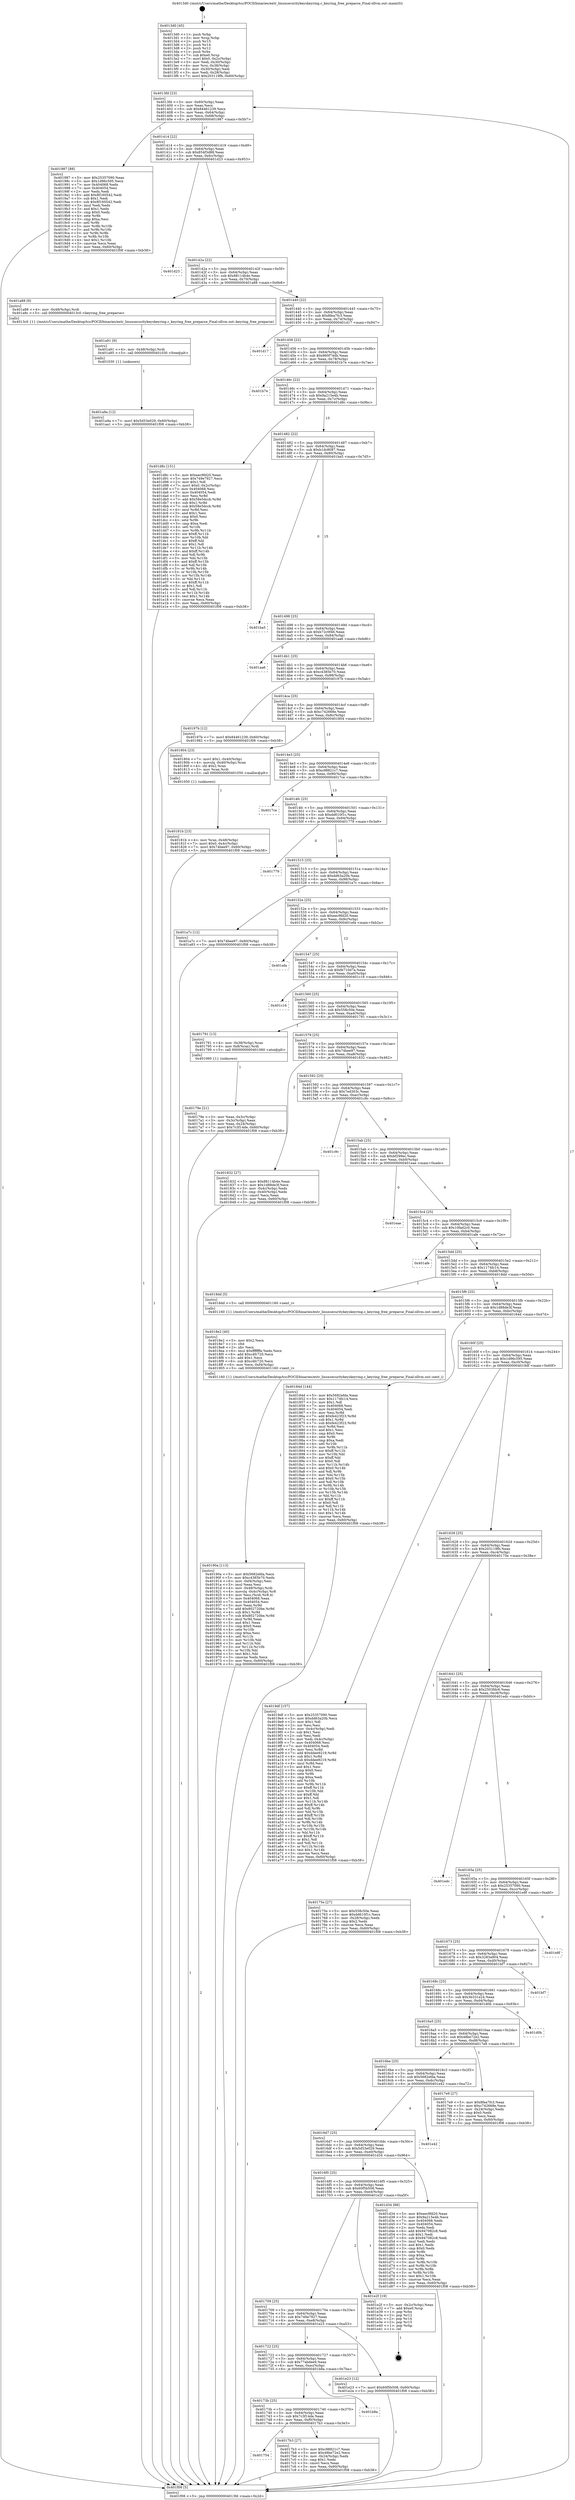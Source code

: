 digraph "0x4013d0" {
  label = "0x4013d0 (/mnt/c/Users/mathe/Desktop/tcc/POCII/binaries/extr_linuxsecuritykeyskeyring.c_keyring_free_preparse_Final-ollvm.out::main(0))"
  labelloc = "t"
  node[shape=record]

  Entry [label="",width=0.3,height=0.3,shape=circle,fillcolor=black,style=filled]
  "0x4013fd" [label="{
     0x4013fd [23]\l
     | [instrs]\l
     &nbsp;&nbsp;0x4013fd \<+3\>: mov -0x60(%rbp),%eax\l
     &nbsp;&nbsp;0x401400 \<+2\>: mov %eax,%ecx\l
     &nbsp;&nbsp;0x401402 \<+6\>: sub $0x84461239,%ecx\l
     &nbsp;&nbsp;0x401408 \<+3\>: mov %eax,-0x64(%rbp)\l
     &nbsp;&nbsp;0x40140b \<+3\>: mov %ecx,-0x68(%rbp)\l
     &nbsp;&nbsp;0x40140e \<+6\>: je 0000000000401987 \<main+0x5b7\>\l
  }"]
  "0x401987" [label="{
     0x401987 [88]\l
     | [instrs]\l
     &nbsp;&nbsp;0x401987 \<+5\>: mov $0x25357090,%eax\l
     &nbsp;&nbsp;0x40198c \<+5\>: mov $0x1d96c595,%ecx\l
     &nbsp;&nbsp;0x401991 \<+7\>: mov 0x404068,%edx\l
     &nbsp;&nbsp;0x401998 \<+7\>: mov 0x404054,%esi\l
     &nbsp;&nbsp;0x40199f \<+2\>: mov %edx,%edi\l
     &nbsp;&nbsp;0x4019a1 \<+6\>: add $0x8f160542,%edi\l
     &nbsp;&nbsp;0x4019a7 \<+3\>: sub $0x1,%edi\l
     &nbsp;&nbsp;0x4019aa \<+6\>: sub $0x8f160542,%edi\l
     &nbsp;&nbsp;0x4019b0 \<+3\>: imul %edi,%edx\l
     &nbsp;&nbsp;0x4019b3 \<+3\>: and $0x1,%edx\l
     &nbsp;&nbsp;0x4019b6 \<+3\>: cmp $0x0,%edx\l
     &nbsp;&nbsp;0x4019b9 \<+4\>: sete %r8b\l
     &nbsp;&nbsp;0x4019bd \<+3\>: cmp $0xa,%esi\l
     &nbsp;&nbsp;0x4019c0 \<+4\>: setl %r9b\l
     &nbsp;&nbsp;0x4019c4 \<+3\>: mov %r8b,%r10b\l
     &nbsp;&nbsp;0x4019c7 \<+3\>: and %r9b,%r10b\l
     &nbsp;&nbsp;0x4019ca \<+3\>: xor %r9b,%r8b\l
     &nbsp;&nbsp;0x4019cd \<+3\>: or %r8b,%r10b\l
     &nbsp;&nbsp;0x4019d0 \<+4\>: test $0x1,%r10b\l
     &nbsp;&nbsp;0x4019d4 \<+3\>: cmovne %ecx,%eax\l
     &nbsp;&nbsp;0x4019d7 \<+3\>: mov %eax,-0x60(%rbp)\l
     &nbsp;&nbsp;0x4019da \<+5\>: jmp 0000000000401f08 \<main+0xb38\>\l
  }"]
  "0x401414" [label="{
     0x401414 [22]\l
     | [instrs]\l
     &nbsp;&nbsp;0x401414 \<+5\>: jmp 0000000000401419 \<main+0x49\>\l
     &nbsp;&nbsp;0x401419 \<+3\>: mov -0x64(%rbp),%eax\l
     &nbsp;&nbsp;0x40141c \<+5\>: sub $0x854f3d88,%eax\l
     &nbsp;&nbsp;0x401421 \<+3\>: mov %eax,-0x6c(%rbp)\l
     &nbsp;&nbsp;0x401424 \<+6\>: je 0000000000401d23 \<main+0x953\>\l
  }"]
  Exit [label="",width=0.3,height=0.3,shape=circle,fillcolor=black,style=filled,peripheries=2]
  "0x401d23" [label="{
     0x401d23\l
  }", style=dashed]
  "0x40142a" [label="{
     0x40142a [22]\l
     | [instrs]\l
     &nbsp;&nbsp;0x40142a \<+5\>: jmp 000000000040142f \<main+0x5f\>\l
     &nbsp;&nbsp;0x40142f \<+3\>: mov -0x64(%rbp),%eax\l
     &nbsp;&nbsp;0x401432 \<+5\>: sub $0x88114b4e,%eax\l
     &nbsp;&nbsp;0x401437 \<+3\>: mov %eax,-0x70(%rbp)\l
     &nbsp;&nbsp;0x40143a \<+6\>: je 0000000000401a88 \<main+0x6b8\>\l
  }"]
  "0x401a9a" [label="{
     0x401a9a [12]\l
     | [instrs]\l
     &nbsp;&nbsp;0x401a9a \<+7\>: movl $0x5d53e029,-0x60(%rbp)\l
     &nbsp;&nbsp;0x401aa1 \<+5\>: jmp 0000000000401f08 \<main+0xb38\>\l
  }"]
  "0x401a88" [label="{
     0x401a88 [9]\l
     | [instrs]\l
     &nbsp;&nbsp;0x401a88 \<+4\>: mov -0x48(%rbp),%rdi\l
     &nbsp;&nbsp;0x401a8c \<+5\>: call 00000000004013c0 \<keyring_free_preparse\>\l
     | [calls]\l
     &nbsp;&nbsp;0x4013c0 \{1\} (/mnt/c/Users/mathe/Desktop/tcc/POCII/binaries/extr_linuxsecuritykeyskeyring.c_keyring_free_preparse_Final-ollvm.out::keyring_free_preparse)\l
  }"]
  "0x401440" [label="{
     0x401440 [22]\l
     | [instrs]\l
     &nbsp;&nbsp;0x401440 \<+5\>: jmp 0000000000401445 \<main+0x75\>\l
     &nbsp;&nbsp;0x401445 \<+3\>: mov -0x64(%rbp),%eax\l
     &nbsp;&nbsp;0x401448 \<+5\>: sub $0x8fea7fc3,%eax\l
     &nbsp;&nbsp;0x40144d \<+3\>: mov %eax,-0x74(%rbp)\l
     &nbsp;&nbsp;0x401450 \<+6\>: je 0000000000401d17 \<main+0x947\>\l
  }"]
  "0x401a91" [label="{
     0x401a91 [9]\l
     | [instrs]\l
     &nbsp;&nbsp;0x401a91 \<+4\>: mov -0x48(%rbp),%rdi\l
     &nbsp;&nbsp;0x401a95 \<+5\>: call 0000000000401030 \<free@plt\>\l
     | [calls]\l
     &nbsp;&nbsp;0x401030 \{1\} (unknown)\l
  }"]
  "0x401d17" [label="{
     0x401d17\l
  }", style=dashed]
  "0x401456" [label="{
     0x401456 [22]\l
     | [instrs]\l
     &nbsp;&nbsp;0x401456 \<+5\>: jmp 000000000040145b \<main+0x8b\>\l
     &nbsp;&nbsp;0x40145b \<+3\>: mov -0x64(%rbp),%eax\l
     &nbsp;&nbsp;0x40145e \<+5\>: sub $0x960f74db,%eax\l
     &nbsp;&nbsp;0x401463 \<+3\>: mov %eax,-0x78(%rbp)\l
     &nbsp;&nbsp;0x401466 \<+6\>: je 0000000000401b7e \<main+0x7ae\>\l
  }"]
  "0x40190a" [label="{
     0x40190a [113]\l
     | [instrs]\l
     &nbsp;&nbsp;0x40190a \<+5\>: mov $0x5682efda,%ecx\l
     &nbsp;&nbsp;0x40190f \<+5\>: mov $0xc4385b70,%edx\l
     &nbsp;&nbsp;0x401914 \<+6\>: mov -0xf4(%rbp),%esi\l
     &nbsp;&nbsp;0x40191a \<+3\>: imul %eax,%esi\l
     &nbsp;&nbsp;0x40191d \<+4\>: mov -0x48(%rbp),%rdi\l
     &nbsp;&nbsp;0x401921 \<+4\>: movslq -0x4c(%rbp),%r8\l
     &nbsp;&nbsp;0x401925 \<+4\>: mov %esi,(%rdi,%r8,4)\l
     &nbsp;&nbsp;0x401929 \<+7\>: mov 0x404068,%eax\l
     &nbsp;&nbsp;0x401930 \<+7\>: mov 0x404054,%esi\l
     &nbsp;&nbsp;0x401937 \<+3\>: mov %eax,%r9d\l
     &nbsp;&nbsp;0x40193a \<+7\>: add $0x802720be,%r9d\l
     &nbsp;&nbsp;0x401941 \<+4\>: sub $0x1,%r9d\l
     &nbsp;&nbsp;0x401945 \<+7\>: sub $0x802720be,%r9d\l
     &nbsp;&nbsp;0x40194c \<+4\>: imul %r9d,%eax\l
     &nbsp;&nbsp;0x401950 \<+3\>: and $0x1,%eax\l
     &nbsp;&nbsp;0x401953 \<+3\>: cmp $0x0,%eax\l
     &nbsp;&nbsp;0x401956 \<+4\>: sete %r10b\l
     &nbsp;&nbsp;0x40195a \<+3\>: cmp $0xa,%esi\l
     &nbsp;&nbsp;0x40195d \<+4\>: setl %r11b\l
     &nbsp;&nbsp;0x401961 \<+3\>: mov %r10b,%bl\l
     &nbsp;&nbsp;0x401964 \<+3\>: and %r11b,%bl\l
     &nbsp;&nbsp;0x401967 \<+3\>: xor %r11b,%r10b\l
     &nbsp;&nbsp;0x40196a \<+3\>: or %r10b,%bl\l
     &nbsp;&nbsp;0x40196d \<+3\>: test $0x1,%bl\l
     &nbsp;&nbsp;0x401970 \<+3\>: cmovne %edx,%ecx\l
     &nbsp;&nbsp;0x401973 \<+3\>: mov %ecx,-0x60(%rbp)\l
     &nbsp;&nbsp;0x401976 \<+5\>: jmp 0000000000401f08 \<main+0xb38\>\l
  }"]
  "0x401b7e" [label="{
     0x401b7e\l
  }", style=dashed]
  "0x40146c" [label="{
     0x40146c [22]\l
     | [instrs]\l
     &nbsp;&nbsp;0x40146c \<+5\>: jmp 0000000000401471 \<main+0xa1\>\l
     &nbsp;&nbsp;0x401471 \<+3\>: mov -0x64(%rbp),%eax\l
     &nbsp;&nbsp;0x401474 \<+5\>: sub $0x9a215e4b,%eax\l
     &nbsp;&nbsp;0x401479 \<+3\>: mov %eax,-0x7c(%rbp)\l
     &nbsp;&nbsp;0x40147c \<+6\>: je 0000000000401d8c \<main+0x9bc\>\l
  }"]
  "0x4018e2" [label="{
     0x4018e2 [40]\l
     | [instrs]\l
     &nbsp;&nbsp;0x4018e2 \<+5\>: mov $0x2,%ecx\l
     &nbsp;&nbsp;0x4018e7 \<+1\>: cltd\l
     &nbsp;&nbsp;0x4018e8 \<+2\>: idiv %ecx\l
     &nbsp;&nbsp;0x4018ea \<+6\>: imul $0xfffffffe,%edx,%ecx\l
     &nbsp;&nbsp;0x4018f0 \<+6\>: add $0xc4fc720,%ecx\l
     &nbsp;&nbsp;0x4018f6 \<+3\>: add $0x1,%ecx\l
     &nbsp;&nbsp;0x4018f9 \<+6\>: sub $0xc4fc720,%ecx\l
     &nbsp;&nbsp;0x4018ff \<+6\>: mov %ecx,-0xf4(%rbp)\l
     &nbsp;&nbsp;0x401905 \<+5\>: call 0000000000401160 \<next_i\>\l
     | [calls]\l
     &nbsp;&nbsp;0x401160 \{1\} (/mnt/c/Users/mathe/Desktop/tcc/POCII/binaries/extr_linuxsecuritykeyskeyring.c_keyring_free_preparse_Final-ollvm.out::next_i)\l
  }"]
  "0x401d8c" [label="{
     0x401d8c [151]\l
     | [instrs]\l
     &nbsp;&nbsp;0x401d8c \<+5\>: mov $0xeec9fd20,%eax\l
     &nbsp;&nbsp;0x401d91 \<+5\>: mov $0x749e7927,%ecx\l
     &nbsp;&nbsp;0x401d96 \<+2\>: mov $0x1,%dl\l
     &nbsp;&nbsp;0x401d98 \<+7\>: movl $0x0,-0x2c(%rbp)\l
     &nbsp;&nbsp;0x401d9f \<+7\>: mov 0x404068,%esi\l
     &nbsp;&nbsp;0x401da6 \<+7\>: mov 0x404054,%edi\l
     &nbsp;&nbsp;0x401dad \<+3\>: mov %esi,%r8d\l
     &nbsp;&nbsp;0x401db0 \<+7\>: add $0x58e5dccb,%r8d\l
     &nbsp;&nbsp;0x401db7 \<+4\>: sub $0x1,%r8d\l
     &nbsp;&nbsp;0x401dbb \<+7\>: sub $0x58e5dccb,%r8d\l
     &nbsp;&nbsp;0x401dc2 \<+4\>: imul %r8d,%esi\l
     &nbsp;&nbsp;0x401dc6 \<+3\>: and $0x1,%esi\l
     &nbsp;&nbsp;0x401dc9 \<+3\>: cmp $0x0,%esi\l
     &nbsp;&nbsp;0x401dcc \<+4\>: sete %r9b\l
     &nbsp;&nbsp;0x401dd0 \<+3\>: cmp $0xa,%edi\l
     &nbsp;&nbsp;0x401dd3 \<+4\>: setl %r10b\l
     &nbsp;&nbsp;0x401dd7 \<+3\>: mov %r9b,%r11b\l
     &nbsp;&nbsp;0x401dda \<+4\>: xor $0xff,%r11b\l
     &nbsp;&nbsp;0x401dde \<+3\>: mov %r10b,%bl\l
     &nbsp;&nbsp;0x401de1 \<+3\>: xor $0xff,%bl\l
     &nbsp;&nbsp;0x401de4 \<+3\>: xor $0x1,%dl\l
     &nbsp;&nbsp;0x401de7 \<+3\>: mov %r11b,%r14b\l
     &nbsp;&nbsp;0x401dea \<+4\>: and $0xff,%r14b\l
     &nbsp;&nbsp;0x401dee \<+3\>: and %dl,%r9b\l
     &nbsp;&nbsp;0x401df1 \<+3\>: mov %bl,%r15b\l
     &nbsp;&nbsp;0x401df4 \<+4\>: and $0xff,%r15b\l
     &nbsp;&nbsp;0x401df8 \<+3\>: and %dl,%r10b\l
     &nbsp;&nbsp;0x401dfb \<+3\>: or %r9b,%r14b\l
     &nbsp;&nbsp;0x401dfe \<+3\>: or %r10b,%r15b\l
     &nbsp;&nbsp;0x401e01 \<+3\>: xor %r15b,%r14b\l
     &nbsp;&nbsp;0x401e04 \<+3\>: or %bl,%r11b\l
     &nbsp;&nbsp;0x401e07 \<+4\>: xor $0xff,%r11b\l
     &nbsp;&nbsp;0x401e0b \<+3\>: or $0x1,%dl\l
     &nbsp;&nbsp;0x401e0e \<+3\>: and %dl,%r11b\l
     &nbsp;&nbsp;0x401e11 \<+3\>: or %r11b,%r14b\l
     &nbsp;&nbsp;0x401e14 \<+4\>: test $0x1,%r14b\l
     &nbsp;&nbsp;0x401e18 \<+3\>: cmovne %ecx,%eax\l
     &nbsp;&nbsp;0x401e1b \<+3\>: mov %eax,-0x60(%rbp)\l
     &nbsp;&nbsp;0x401e1e \<+5\>: jmp 0000000000401f08 \<main+0xb38\>\l
  }"]
  "0x401482" [label="{
     0x401482 [22]\l
     | [instrs]\l
     &nbsp;&nbsp;0x401482 \<+5\>: jmp 0000000000401487 \<main+0xb7\>\l
     &nbsp;&nbsp;0x401487 \<+3\>: mov -0x64(%rbp),%eax\l
     &nbsp;&nbsp;0x40148a \<+5\>: sub $0xb1dc8087,%eax\l
     &nbsp;&nbsp;0x40148f \<+3\>: mov %eax,-0x80(%rbp)\l
     &nbsp;&nbsp;0x401492 \<+6\>: je 0000000000401ba5 \<main+0x7d5\>\l
  }"]
  "0x40181b" [label="{
     0x40181b [23]\l
     | [instrs]\l
     &nbsp;&nbsp;0x40181b \<+4\>: mov %rax,-0x48(%rbp)\l
     &nbsp;&nbsp;0x40181f \<+7\>: movl $0x0,-0x4c(%rbp)\l
     &nbsp;&nbsp;0x401826 \<+7\>: movl $0x74bee97,-0x60(%rbp)\l
     &nbsp;&nbsp;0x40182d \<+5\>: jmp 0000000000401f08 \<main+0xb38\>\l
  }"]
  "0x401ba5" [label="{
     0x401ba5\l
  }", style=dashed]
  "0x401498" [label="{
     0x401498 [25]\l
     | [instrs]\l
     &nbsp;&nbsp;0x401498 \<+5\>: jmp 000000000040149d \<main+0xcd\>\l
     &nbsp;&nbsp;0x40149d \<+3\>: mov -0x64(%rbp),%eax\l
     &nbsp;&nbsp;0x4014a0 \<+5\>: sub $0xb72c0f46,%eax\l
     &nbsp;&nbsp;0x4014a5 \<+6\>: mov %eax,-0x84(%rbp)\l
     &nbsp;&nbsp;0x4014ab \<+6\>: je 0000000000401aa6 \<main+0x6d6\>\l
  }"]
  "0x401754" [label="{
     0x401754\l
  }", style=dashed]
  "0x401aa6" [label="{
     0x401aa6\l
  }", style=dashed]
  "0x4014b1" [label="{
     0x4014b1 [25]\l
     | [instrs]\l
     &nbsp;&nbsp;0x4014b1 \<+5\>: jmp 00000000004014b6 \<main+0xe6\>\l
     &nbsp;&nbsp;0x4014b6 \<+3\>: mov -0x64(%rbp),%eax\l
     &nbsp;&nbsp;0x4014b9 \<+5\>: sub $0xc4385b70,%eax\l
     &nbsp;&nbsp;0x4014be \<+6\>: mov %eax,-0x88(%rbp)\l
     &nbsp;&nbsp;0x4014c4 \<+6\>: je 000000000040197b \<main+0x5ab\>\l
  }"]
  "0x4017b3" [label="{
     0x4017b3 [27]\l
     | [instrs]\l
     &nbsp;&nbsp;0x4017b3 \<+5\>: mov $0xc98821c7,%eax\l
     &nbsp;&nbsp;0x4017b8 \<+5\>: mov $0x48be72e2,%ecx\l
     &nbsp;&nbsp;0x4017bd \<+3\>: mov -0x24(%rbp),%edx\l
     &nbsp;&nbsp;0x4017c0 \<+3\>: cmp $0x1,%edx\l
     &nbsp;&nbsp;0x4017c3 \<+3\>: cmovl %ecx,%eax\l
     &nbsp;&nbsp;0x4017c6 \<+3\>: mov %eax,-0x60(%rbp)\l
     &nbsp;&nbsp;0x4017c9 \<+5\>: jmp 0000000000401f08 \<main+0xb38\>\l
  }"]
  "0x40197b" [label="{
     0x40197b [12]\l
     | [instrs]\l
     &nbsp;&nbsp;0x40197b \<+7\>: movl $0x84461239,-0x60(%rbp)\l
     &nbsp;&nbsp;0x401982 \<+5\>: jmp 0000000000401f08 \<main+0xb38\>\l
  }"]
  "0x4014ca" [label="{
     0x4014ca [25]\l
     | [instrs]\l
     &nbsp;&nbsp;0x4014ca \<+5\>: jmp 00000000004014cf \<main+0xff\>\l
     &nbsp;&nbsp;0x4014cf \<+3\>: mov -0x64(%rbp),%eax\l
     &nbsp;&nbsp;0x4014d2 \<+5\>: sub $0xc742668e,%eax\l
     &nbsp;&nbsp;0x4014d7 \<+6\>: mov %eax,-0x8c(%rbp)\l
     &nbsp;&nbsp;0x4014dd \<+6\>: je 0000000000401804 \<main+0x434\>\l
  }"]
  "0x40173b" [label="{
     0x40173b [25]\l
     | [instrs]\l
     &nbsp;&nbsp;0x40173b \<+5\>: jmp 0000000000401740 \<main+0x370\>\l
     &nbsp;&nbsp;0x401740 \<+3\>: mov -0x64(%rbp),%eax\l
     &nbsp;&nbsp;0x401743 \<+5\>: sub $0x7c3f14de,%eax\l
     &nbsp;&nbsp;0x401748 \<+6\>: mov %eax,-0xf0(%rbp)\l
     &nbsp;&nbsp;0x40174e \<+6\>: je 00000000004017b3 \<main+0x3e3\>\l
  }"]
  "0x401804" [label="{
     0x401804 [23]\l
     | [instrs]\l
     &nbsp;&nbsp;0x401804 \<+7\>: movl $0x1,-0x40(%rbp)\l
     &nbsp;&nbsp;0x40180b \<+4\>: movslq -0x40(%rbp),%rax\l
     &nbsp;&nbsp;0x40180f \<+4\>: shl $0x2,%rax\l
     &nbsp;&nbsp;0x401813 \<+3\>: mov %rax,%rdi\l
     &nbsp;&nbsp;0x401816 \<+5\>: call 0000000000401050 \<malloc@plt\>\l
     | [calls]\l
     &nbsp;&nbsp;0x401050 \{1\} (unknown)\l
  }"]
  "0x4014e3" [label="{
     0x4014e3 [25]\l
     | [instrs]\l
     &nbsp;&nbsp;0x4014e3 \<+5\>: jmp 00000000004014e8 \<main+0x118\>\l
     &nbsp;&nbsp;0x4014e8 \<+3\>: mov -0x64(%rbp),%eax\l
     &nbsp;&nbsp;0x4014eb \<+5\>: sub $0xc98821c7,%eax\l
     &nbsp;&nbsp;0x4014f0 \<+6\>: mov %eax,-0x90(%rbp)\l
     &nbsp;&nbsp;0x4014f6 \<+6\>: je 00000000004017ce \<main+0x3fe\>\l
  }"]
  "0x401b8a" [label="{
     0x401b8a\l
  }", style=dashed]
  "0x4017ce" [label="{
     0x4017ce\l
  }", style=dashed]
  "0x4014fc" [label="{
     0x4014fc [25]\l
     | [instrs]\l
     &nbsp;&nbsp;0x4014fc \<+5\>: jmp 0000000000401501 \<main+0x131\>\l
     &nbsp;&nbsp;0x401501 \<+3\>: mov -0x64(%rbp),%eax\l
     &nbsp;&nbsp;0x401504 \<+5\>: sub $0xdd610f1c,%eax\l
     &nbsp;&nbsp;0x401509 \<+6\>: mov %eax,-0x94(%rbp)\l
     &nbsp;&nbsp;0x40150f \<+6\>: je 0000000000401779 \<main+0x3a9\>\l
  }"]
  "0x401722" [label="{
     0x401722 [25]\l
     | [instrs]\l
     &nbsp;&nbsp;0x401722 \<+5\>: jmp 0000000000401727 \<main+0x357\>\l
     &nbsp;&nbsp;0x401727 \<+3\>: mov -0x64(%rbp),%eax\l
     &nbsp;&nbsp;0x40172a \<+5\>: sub $0x77abdee9,%eax\l
     &nbsp;&nbsp;0x40172f \<+6\>: mov %eax,-0xec(%rbp)\l
     &nbsp;&nbsp;0x401735 \<+6\>: je 0000000000401b8a \<main+0x7ba\>\l
  }"]
  "0x401779" [label="{
     0x401779\l
  }", style=dashed]
  "0x401515" [label="{
     0x401515 [25]\l
     | [instrs]\l
     &nbsp;&nbsp;0x401515 \<+5\>: jmp 000000000040151a \<main+0x14a\>\l
     &nbsp;&nbsp;0x40151a \<+3\>: mov -0x64(%rbp),%eax\l
     &nbsp;&nbsp;0x40151d \<+5\>: sub $0xdd63a20b,%eax\l
     &nbsp;&nbsp;0x401522 \<+6\>: mov %eax,-0x98(%rbp)\l
     &nbsp;&nbsp;0x401528 \<+6\>: je 0000000000401a7c \<main+0x6ac\>\l
  }"]
  "0x401e23" [label="{
     0x401e23 [12]\l
     | [instrs]\l
     &nbsp;&nbsp;0x401e23 \<+7\>: movl $0x60f5b508,-0x60(%rbp)\l
     &nbsp;&nbsp;0x401e2a \<+5\>: jmp 0000000000401f08 \<main+0xb38\>\l
  }"]
  "0x401a7c" [label="{
     0x401a7c [12]\l
     | [instrs]\l
     &nbsp;&nbsp;0x401a7c \<+7\>: movl $0x74bee97,-0x60(%rbp)\l
     &nbsp;&nbsp;0x401a83 \<+5\>: jmp 0000000000401f08 \<main+0xb38\>\l
  }"]
  "0x40152e" [label="{
     0x40152e [25]\l
     | [instrs]\l
     &nbsp;&nbsp;0x40152e \<+5\>: jmp 0000000000401533 \<main+0x163\>\l
     &nbsp;&nbsp;0x401533 \<+3\>: mov -0x64(%rbp),%eax\l
     &nbsp;&nbsp;0x401536 \<+5\>: sub $0xeec9fd20,%eax\l
     &nbsp;&nbsp;0x40153b \<+6\>: mov %eax,-0x9c(%rbp)\l
     &nbsp;&nbsp;0x401541 \<+6\>: je 0000000000401efa \<main+0xb2a\>\l
  }"]
  "0x401709" [label="{
     0x401709 [25]\l
     | [instrs]\l
     &nbsp;&nbsp;0x401709 \<+5\>: jmp 000000000040170e \<main+0x33e\>\l
     &nbsp;&nbsp;0x40170e \<+3\>: mov -0x64(%rbp),%eax\l
     &nbsp;&nbsp;0x401711 \<+5\>: sub $0x749e7927,%eax\l
     &nbsp;&nbsp;0x401716 \<+6\>: mov %eax,-0xe8(%rbp)\l
     &nbsp;&nbsp;0x40171c \<+6\>: je 0000000000401e23 \<main+0xa53\>\l
  }"]
  "0x401efa" [label="{
     0x401efa\l
  }", style=dashed]
  "0x401547" [label="{
     0x401547 [25]\l
     | [instrs]\l
     &nbsp;&nbsp;0x401547 \<+5\>: jmp 000000000040154c \<main+0x17c\>\l
     &nbsp;&nbsp;0x40154c \<+3\>: mov -0x64(%rbp),%eax\l
     &nbsp;&nbsp;0x40154f \<+5\>: sub $0xfe710d7a,%eax\l
     &nbsp;&nbsp;0x401554 \<+6\>: mov %eax,-0xa0(%rbp)\l
     &nbsp;&nbsp;0x40155a \<+6\>: je 0000000000401c16 \<main+0x846\>\l
  }"]
  "0x401e2f" [label="{
     0x401e2f [19]\l
     | [instrs]\l
     &nbsp;&nbsp;0x401e2f \<+3\>: mov -0x2c(%rbp),%eax\l
     &nbsp;&nbsp;0x401e32 \<+7\>: add $0xe0,%rsp\l
     &nbsp;&nbsp;0x401e39 \<+1\>: pop %rbx\l
     &nbsp;&nbsp;0x401e3a \<+2\>: pop %r12\l
     &nbsp;&nbsp;0x401e3c \<+2\>: pop %r14\l
     &nbsp;&nbsp;0x401e3e \<+2\>: pop %r15\l
     &nbsp;&nbsp;0x401e40 \<+1\>: pop %rbp\l
     &nbsp;&nbsp;0x401e41 \<+1\>: ret\l
  }"]
  "0x401c16" [label="{
     0x401c16\l
  }", style=dashed]
  "0x401560" [label="{
     0x401560 [25]\l
     | [instrs]\l
     &nbsp;&nbsp;0x401560 \<+5\>: jmp 0000000000401565 \<main+0x195\>\l
     &nbsp;&nbsp;0x401565 \<+3\>: mov -0x64(%rbp),%eax\l
     &nbsp;&nbsp;0x401568 \<+5\>: sub $0x558c50e,%eax\l
     &nbsp;&nbsp;0x40156d \<+6\>: mov %eax,-0xa4(%rbp)\l
     &nbsp;&nbsp;0x401573 \<+6\>: je 0000000000401791 \<main+0x3c1\>\l
  }"]
  "0x4016f0" [label="{
     0x4016f0 [25]\l
     | [instrs]\l
     &nbsp;&nbsp;0x4016f0 \<+5\>: jmp 00000000004016f5 \<main+0x325\>\l
     &nbsp;&nbsp;0x4016f5 \<+3\>: mov -0x64(%rbp),%eax\l
     &nbsp;&nbsp;0x4016f8 \<+5\>: sub $0x60f5b508,%eax\l
     &nbsp;&nbsp;0x4016fd \<+6\>: mov %eax,-0xe4(%rbp)\l
     &nbsp;&nbsp;0x401703 \<+6\>: je 0000000000401e2f \<main+0xa5f\>\l
  }"]
  "0x401791" [label="{
     0x401791 [13]\l
     | [instrs]\l
     &nbsp;&nbsp;0x401791 \<+4\>: mov -0x38(%rbp),%rax\l
     &nbsp;&nbsp;0x401795 \<+4\>: mov 0x8(%rax),%rdi\l
     &nbsp;&nbsp;0x401799 \<+5\>: call 0000000000401060 \<atoi@plt\>\l
     | [calls]\l
     &nbsp;&nbsp;0x401060 \{1\} (unknown)\l
  }"]
  "0x401579" [label="{
     0x401579 [25]\l
     | [instrs]\l
     &nbsp;&nbsp;0x401579 \<+5\>: jmp 000000000040157e \<main+0x1ae\>\l
     &nbsp;&nbsp;0x40157e \<+3\>: mov -0x64(%rbp),%eax\l
     &nbsp;&nbsp;0x401581 \<+5\>: sub $0x74bee97,%eax\l
     &nbsp;&nbsp;0x401586 \<+6\>: mov %eax,-0xa8(%rbp)\l
     &nbsp;&nbsp;0x40158c \<+6\>: je 0000000000401832 \<main+0x462\>\l
  }"]
  "0x401d34" [label="{
     0x401d34 [88]\l
     | [instrs]\l
     &nbsp;&nbsp;0x401d34 \<+5\>: mov $0xeec9fd20,%eax\l
     &nbsp;&nbsp;0x401d39 \<+5\>: mov $0x9a215e4b,%ecx\l
     &nbsp;&nbsp;0x401d3e \<+7\>: mov 0x404068,%edx\l
     &nbsp;&nbsp;0x401d45 \<+7\>: mov 0x404054,%esi\l
     &nbsp;&nbsp;0x401d4c \<+2\>: mov %edx,%edi\l
     &nbsp;&nbsp;0x401d4e \<+6\>: add $0x947082c8,%edi\l
     &nbsp;&nbsp;0x401d54 \<+3\>: sub $0x1,%edi\l
     &nbsp;&nbsp;0x401d57 \<+6\>: sub $0x947082c8,%edi\l
     &nbsp;&nbsp;0x401d5d \<+3\>: imul %edi,%edx\l
     &nbsp;&nbsp;0x401d60 \<+3\>: and $0x1,%edx\l
     &nbsp;&nbsp;0x401d63 \<+3\>: cmp $0x0,%edx\l
     &nbsp;&nbsp;0x401d66 \<+4\>: sete %r8b\l
     &nbsp;&nbsp;0x401d6a \<+3\>: cmp $0xa,%esi\l
     &nbsp;&nbsp;0x401d6d \<+4\>: setl %r9b\l
     &nbsp;&nbsp;0x401d71 \<+3\>: mov %r8b,%r10b\l
     &nbsp;&nbsp;0x401d74 \<+3\>: and %r9b,%r10b\l
     &nbsp;&nbsp;0x401d77 \<+3\>: xor %r9b,%r8b\l
     &nbsp;&nbsp;0x401d7a \<+3\>: or %r8b,%r10b\l
     &nbsp;&nbsp;0x401d7d \<+4\>: test $0x1,%r10b\l
     &nbsp;&nbsp;0x401d81 \<+3\>: cmovne %ecx,%eax\l
     &nbsp;&nbsp;0x401d84 \<+3\>: mov %eax,-0x60(%rbp)\l
     &nbsp;&nbsp;0x401d87 \<+5\>: jmp 0000000000401f08 \<main+0xb38\>\l
  }"]
  "0x401832" [label="{
     0x401832 [27]\l
     | [instrs]\l
     &nbsp;&nbsp;0x401832 \<+5\>: mov $0x88114b4e,%eax\l
     &nbsp;&nbsp;0x401837 \<+5\>: mov $0x1d88de3f,%ecx\l
     &nbsp;&nbsp;0x40183c \<+3\>: mov -0x4c(%rbp),%edx\l
     &nbsp;&nbsp;0x40183f \<+3\>: cmp -0x40(%rbp),%edx\l
     &nbsp;&nbsp;0x401842 \<+3\>: cmovl %ecx,%eax\l
     &nbsp;&nbsp;0x401845 \<+3\>: mov %eax,-0x60(%rbp)\l
     &nbsp;&nbsp;0x401848 \<+5\>: jmp 0000000000401f08 \<main+0xb38\>\l
  }"]
  "0x401592" [label="{
     0x401592 [25]\l
     | [instrs]\l
     &nbsp;&nbsp;0x401592 \<+5\>: jmp 0000000000401597 \<main+0x1c7\>\l
     &nbsp;&nbsp;0x401597 \<+3\>: mov -0x64(%rbp),%eax\l
     &nbsp;&nbsp;0x40159a \<+5\>: sub $0x7ed303c,%eax\l
     &nbsp;&nbsp;0x40159f \<+6\>: mov %eax,-0xac(%rbp)\l
     &nbsp;&nbsp;0x4015a5 \<+6\>: je 0000000000401c9c \<main+0x8cc\>\l
  }"]
  "0x4016d7" [label="{
     0x4016d7 [25]\l
     | [instrs]\l
     &nbsp;&nbsp;0x4016d7 \<+5\>: jmp 00000000004016dc \<main+0x30c\>\l
     &nbsp;&nbsp;0x4016dc \<+3\>: mov -0x64(%rbp),%eax\l
     &nbsp;&nbsp;0x4016df \<+5\>: sub $0x5d53e029,%eax\l
     &nbsp;&nbsp;0x4016e4 \<+6\>: mov %eax,-0xe0(%rbp)\l
     &nbsp;&nbsp;0x4016ea \<+6\>: je 0000000000401d34 \<main+0x964\>\l
  }"]
  "0x401c9c" [label="{
     0x401c9c\l
  }", style=dashed]
  "0x4015ab" [label="{
     0x4015ab [25]\l
     | [instrs]\l
     &nbsp;&nbsp;0x4015ab \<+5\>: jmp 00000000004015b0 \<main+0x1e0\>\l
     &nbsp;&nbsp;0x4015b0 \<+3\>: mov -0x64(%rbp),%eax\l
     &nbsp;&nbsp;0x4015b3 \<+5\>: sub $0xbf299ec,%eax\l
     &nbsp;&nbsp;0x4015b8 \<+6\>: mov %eax,-0xb0(%rbp)\l
     &nbsp;&nbsp;0x4015be \<+6\>: je 0000000000401eae \<main+0xade\>\l
  }"]
  "0x401e42" [label="{
     0x401e42\l
  }", style=dashed]
  "0x401eae" [label="{
     0x401eae\l
  }", style=dashed]
  "0x4015c4" [label="{
     0x4015c4 [25]\l
     | [instrs]\l
     &nbsp;&nbsp;0x4015c4 \<+5\>: jmp 00000000004015c9 \<main+0x1f9\>\l
     &nbsp;&nbsp;0x4015c9 \<+3\>: mov -0x64(%rbp),%eax\l
     &nbsp;&nbsp;0x4015cc \<+5\>: sub $0x10fad2c0,%eax\l
     &nbsp;&nbsp;0x4015d1 \<+6\>: mov %eax,-0xb4(%rbp)\l
     &nbsp;&nbsp;0x4015d7 \<+6\>: je 0000000000401afe \<main+0x72e\>\l
  }"]
  "0x4016be" [label="{
     0x4016be [25]\l
     | [instrs]\l
     &nbsp;&nbsp;0x4016be \<+5\>: jmp 00000000004016c3 \<main+0x2f3\>\l
     &nbsp;&nbsp;0x4016c3 \<+3\>: mov -0x64(%rbp),%eax\l
     &nbsp;&nbsp;0x4016c6 \<+5\>: sub $0x5682efda,%eax\l
     &nbsp;&nbsp;0x4016cb \<+6\>: mov %eax,-0xdc(%rbp)\l
     &nbsp;&nbsp;0x4016d1 \<+6\>: je 0000000000401e42 \<main+0xa72\>\l
  }"]
  "0x401afe" [label="{
     0x401afe\l
  }", style=dashed]
  "0x4015dd" [label="{
     0x4015dd [25]\l
     | [instrs]\l
     &nbsp;&nbsp;0x4015dd \<+5\>: jmp 00000000004015e2 \<main+0x212\>\l
     &nbsp;&nbsp;0x4015e2 \<+3\>: mov -0x64(%rbp),%eax\l
     &nbsp;&nbsp;0x4015e5 \<+5\>: sub $0x1174fc14,%eax\l
     &nbsp;&nbsp;0x4015ea \<+6\>: mov %eax,-0xb8(%rbp)\l
     &nbsp;&nbsp;0x4015f0 \<+6\>: je 00000000004018dd \<main+0x50d\>\l
  }"]
  "0x4017e9" [label="{
     0x4017e9 [27]\l
     | [instrs]\l
     &nbsp;&nbsp;0x4017e9 \<+5\>: mov $0x8fea7fc3,%eax\l
     &nbsp;&nbsp;0x4017ee \<+5\>: mov $0xc742668e,%ecx\l
     &nbsp;&nbsp;0x4017f3 \<+3\>: mov -0x24(%rbp),%edx\l
     &nbsp;&nbsp;0x4017f6 \<+3\>: cmp $0x0,%edx\l
     &nbsp;&nbsp;0x4017f9 \<+3\>: cmove %ecx,%eax\l
     &nbsp;&nbsp;0x4017fc \<+3\>: mov %eax,-0x60(%rbp)\l
     &nbsp;&nbsp;0x4017ff \<+5\>: jmp 0000000000401f08 \<main+0xb38\>\l
  }"]
  "0x4018dd" [label="{
     0x4018dd [5]\l
     | [instrs]\l
     &nbsp;&nbsp;0x4018dd \<+5\>: call 0000000000401160 \<next_i\>\l
     | [calls]\l
     &nbsp;&nbsp;0x401160 \{1\} (/mnt/c/Users/mathe/Desktop/tcc/POCII/binaries/extr_linuxsecuritykeyskeyring.c_keyring_free_preparse_Final-ollvm.out::next_i)\l
  }"]
  "0x4015f6" [label="{
     0x4015f6 [25]\l
     | [instrs]\l
     &nbsp;&nbsp;0x4015f6 \<+5\>: jmp 00000000004015fb \<main+0x22b\>\l
     &nbsp;&nbsp;0x4015fb \<+3\>: mov -0x64(%rbp),%eax\l
     &nbsp;&nbsp;0x4015fe \<+5\>: sub $0x1d88de3f,%eax\l
     &nbsp;&nbsp;0x401603 \<+6\>: mov %eax,-0xbc(%rbp)\l
     &nbsp;&nbsp;0x401609 \<+6\>: je 000000000040184d \<main+0x47d\>\l
  }"]
  "0x4016a5" [label="{
     0x4016a5 [25]\l
     | [instrs]\l
     &nbsp;&nbsp;0x4016a5 \<+5\>: jmp 00000000004016aa \<main+0x2da\>\l
     &nbsp;&nbsp;0x4016aa \<+3\>: mov -0x64(%rbp),%eax\l
     &nbsp;&nbsp;0x4016ad \<+5\>: sub $0x48be72e2,%eax\l
     &nbsp;&nbsp;0x4016b2 \<+6\>: mov %eax,-0xd8(%rbp)\l
     &nbsp;&nbsp;0x4016b8 \<+6\>: je 00000000004017e9 \<main+0x419\>\l
  }"]
  "0x40184d" [label="{
     0x40184d [144]\l
     | [instrs]\l
     &nbsp;&nbsp;0x40184d \<+5\>: mov $0x5682efda,%eax\l
     &nbsp;&nbsp;0x401852 \<+5\>: mov $0x1174fc14,%ecx\l
     &nbsp;&nbsp;0x401857 \<+2\>: mov $0x1,%dl\l
     &nbsp;&nbsp;0x401859 \<+7\>: mov 0x404068,%esi\l
     &nbsp;&nbsp;0x401860 \<+7\>: mov 0x404054,%edi\l
     &nbsp;&nbsp;0x401867 \<+3\>: mov %esi,%r8d\l
     &nbsp;&nbsp;0x40186a \<+7\>: add $0xfe423f23,%r8d\l
     &nbsp;&nbsp;0x401871 \<+4\>: sub $0x1,%r8d\l
     &nbsp;&nbsp;0x401875 \<+7\>: sub $0xfe423f23,%r8d\l
     &nbsp;&nbsp;0x40187c \<+4\>: imul %r8d,%esi\l
     &nbsp;&nbsp;0x401880 \<+3\>: and $0x1,%esi\l
     &nbsp;&nbsp;0x401883 \<+3\>: cmp $0x0,%esi\l
     &nbsp;&nbsp;0x401886 \<+4\>: sete %r9b\l
     &nbsp;&nbsp;0x40188a \<+3\>: cmp $0xa,%edi\l
     &nbsp;&nbsp;0x40188d \<+4\>: setl %r10b\l
     &nbsp;&nbsp;0x401891 \<+3\>: mov %r9b,%r11b\l
     &nbsp;&nbsp;0x401894 \<+4\>: xor $0xff,%r11b\l
     &nbsp;&nbsp;0x401898 \<+3\>: mov %r10b,%bl\l
     &nbsp;&nbsp;0x40189b \<+3\>: xor $0xff,%bl\l
     &nbsp;&nbsp;0x40189e \<+3\>: xor $0x0,%dl\l
     &nbsp;&nbsp;0x4018a1 \<+3\>: mov %r11b,%r14b\l
     &nbsp;&nbsp;0x4018a4 \<+4\>: and $0x0,%r14b\l
     &nbsp;&nbsp;0x4018a8 \<+3\>: and %dl,%r9b\l
     &nbsp;&nbsp;0x4018ab \<+3\>: mov %bl,%r15b\l
     &nbsp;&nbsp;0x4018ae \<+4\>: and $0x0,%r15b\l
     &nbsp;&nbsp;0x4018b2 \<+3\>: and %dl,%r10b\l
     &nbsp;&nbsp;0x4018b5 \<+3\>: or %r9b,%r14b\l
     &nbsp;&nbsp;0x4018b8 \<+3\>: or %r10b,%r15b\l
     &nbsp;&nbsp;0x4018bb \<+3\>: xor %r15b,%r14b\l
     &nbsp;&nbsp;0x4018be \<+3\>: or %bl,%r11b\l
     &nbsp;&nbsp;0x4018c1 \<+4\>: xor $0xff,%r11b\l
     &nbsp;&nbsp;0x4018c5 \<+3\>: or $0x0,%dl\l
     &nbsp;&nbsp;0x4018c8 \<+3\>: and %dl,%r11b\l
     &nbsp;&nbsp;0x4018cb \<+3\>: or %r11b,%r14b\l
     &nbsp;&nbsp;0x4018ce \<+4\>: test $0x1,%r14b\l
     &nbsp;&nbsp;0x4018d2 \<+3\>: cmovne %ecx,%eax\l
     &nbsp;&nbsp;0x4018d5 \<+3\>: mov %eax,-0x60(%rbp)\l
     &nbsp;&nbsp;0x4018d8 \<+5\>: jmp 0000000000401f08 \<main+0xb38\>\l
  }"]
  "0x40160f" [label="{
     0x40160f [25]\l
     | [instrs]\l
     &nbsp;&nbsp;0x40160f \<+5\>: jmp 0000000000401614 \<main+0x244\>\l
     &nbsp;&nbsp;0x401614 \<+3\>: mov -0x64(%rbp),%eax\l
     &nbsp;&nbsp;0x401617 \<+5\>: sub $0x1d96c595,%eax\l
     &nbsp;&nbsp;0x40161c \<+6\>: mov %eax,-0xc0(%rbp)\l
     &nbsp;&nbsp;0x401622 \<+6\>: je 00000000004019df \<main+0x60f\>\l
  }"]
  "0x401d0b" [label="{
     0x401d0b\l
  }", style=dashed]
  "0x4019df" [label="{
     0x4019df [157]\l
     | [instrs]\l
     &nbsp;&nbsp;0x4019df \<+5\>: mov $0x25357090,%eax\l
     &nbsp;&nbsp;0x4019e4 \<+5\>: mov $0xdd63a20b,%ecx\l
     &nbsp;&nbsp;0x4019e9 \<+2\>: mov $0x1,%dl\l
     &nbsp;&nbsp;0x4019eb \<+2\>: xor %esi,%esi\l
     &nbsp;&nbsp;0x4019ed \<+3\>: mov -0x4c(%rbp),%edi\l
     &nbsp;&nbsp;0x4019f0 \<+3\>: sub $0x1,%esi\l
     &nbsp;&nbsp;0x4019f3 \<+2\>: sub %esi,%edi\l
     &nbsp;&nbsp;0x4019f5 \<+3\>: mov %edi,-0x4c(%rbp)\l
     &nbsp;&nbsp;0x4019f8 \<+7\>: mov 0x404068,%esi\l
     &nbsp;&nbsp;0x4019ff \<+7\>: mov 0x404054,%edi\l
     &nbsp;&nbsp;0x401a06 \<+3\>: mov %esi,%r8d\l
     &nbsp;&nbsp;0x401a09 \<+7\>: add $0xddee9219,%r8d\l
     &nbsp;&nbsp;0x401a10 \<+4\>: sub $0x1,%r8d\l
     &nbsp;&nbsp;0x401a14 \<+7\>: sub $0xddee9219,%r8d\l
     &nbsp;&nbsp;0x401a1b \<+4\>: imul %r8d,%esi\l
     &nbsp;&nbsp;0x401a1f \<+3\>: and $0x1,%esi\l
     &nbsp;&nbsp;0x401a22 \<+3\>: cmp $0x0,%esi\l
     &nbsp;&nbsp;0x401a25 \<+4\>: sete %r9b\l
     &nbsp;&nbsp;0x401a29 \<+3\>: cmp $0xa,%edi\l
     &nbsp;&nbsp;0x401a2c \<+4\>: setl %r10b\l
     &nbsp;&nbsp;0x401a30 \<+3\>: mov %r9b,%r11b\l
     &nbsp;&nbsp;0x401a33 \<+4\>: xor $0xff,%r11b\l
     &nbsp;&nbsp;0x401a37 \<+3\>: mov %r10b,%bl\l
     &nbsp;&nbsp;0x401a3a \<+3\>: xor $0xff,%bl\l
     &nbsp;&nbsp;0x401a3d \<+3\>: xor $0x1,%dl\l
     &nbsp;&nbsp;0x401a40 \<+3\>: mov %r11b,%r14b\l
     &nbsp;&nbsp;0x401a43 \<+4\>: and $0xff,%r14b\l
     &nbsp;&nbsp;0x401a47 \<+3\>: and %dl,%r9b\l
     &nbsp;&nbsp;0x401a4a \<+3\>: mov %bl,%r15b\l
     &nbsp;&nbsp;0x401a4d \<+4\>: and $0xff,%r15b\l
     &nbsp;&nbsp;0x401a51 \<+3\>: and %dl,%r10b\l
     &nbsp;&nbsp;0x401a54 \<+3\>: or %r9b,%r14b\l
     &nbsp;&nbsp;0x401a57 \<+3\>: or %r10b,%r15b\l
     &nbsp;&nbsp;0x401a5a \<+3\>: xor %r15b,%r14b\l
     &nbsp;&nbsp;0x401a5d \<+3\>: or %bl,%r11b\l
     &nbsp;&nbsp;0x401a60 \<+4\>: xor $0xff,%r11b\l
     &nbsp;&nbsp;0x401a64 \<+3\>: or $0x1,%dl\l
     &nbsp;&nbsp;0x401a67 \<+3\>: and %dl,%r11b\l
     &nbsp;&nbsp;0x401a6a \<+3\>: or %r11b,%r14b\l
     &nbsp;&nbsp;0x401a6d \<+4\>: test $0x1,%r14b\l
     &nbsp;&nbsp;0x401a71 \<+3\>: cmovne %ecx,%eax\l
     &nbsp;&nbsp;0x401a74 \<+3\>: mov %eax,-0x60(%rbp)\l
     &nbsp;&nbsp;0x401a77 \<+5\>: jmp 0000000000401f08 \<main+0xb38\>\l
  }"]
  "0x401628" [label="{
     0x401628 [25]\l
     | [instrs]\l
     &nbsp;&nbsp;0x401628 \<+5\>: jmp 000000000040162d \<main+0x25d\>\l
     &nbsp;&nbsp;0x40162d \<+3\>: mov -0x64(%rbp),%eax\l
     &nbsp;&nbsp;0x401630 \<+5\>: sub $0x203119fb,%eax\l
     &nbsp;&nbsp;0x401635 \<+6\>: mov %eax,-0xc4(%rbp)\l
     &nbsp;&nbsp;0x40163b \<+6\>: je 000000000040175e \<main+0x38e\>\l
  }"]
  "0x40168c" [label="{
     0x40168c [25]\l
     | [instrs]\l
     &nbsp;&nbsp;0x40168c \<+5\>: jmp 0000000000401691 \<main+0x2c1\>\l
     &nbsp;&nbsp;0x401691 \<+3\>: mov -0x64(%rbp),%eax\l
     &nbsp;&nbsp;0x401694 \<+5\>: sub $0x3b331e24,%eax\l
     &nbsp;&nbsp;0x401699 \<+6\>: mov %eax,-0xd4(%rbp)\l
     &nbsp;&nbsp;0x40169f \<+6\>: je 0000000000401d0b \<main+0x93b\>\l
  }"]
  "0x40175e" [label="{
     0x40175e [27]\l
     | [instrs]\l
     &nbsp;&nbsp;0x40175e \<+5\>: mov $0x558c50e,%eax\l
     &nbsp;&nbsp;0x401763 \<+5\>: mov $0xdd610f1c,%ecx\l
     &nbsp;&nbsp;0x401768 \<+3\>: mov -0x28(%rbp),%edx\l
     &nbsp;&nbsp;0x40176b \<+3\>: cmp $0x2,%edx\l
     &nbsp;&nbsp;0x40176e \<+3\>: cmovne %ecx,%eax\l
     &nbsp;&nbsp;0x401771 \<+3\>: mov %eax,-0x60(%rbp)\l
     &nbsp;&nbsp;0x401774 \<+5\>: jmp 0000000000401f08 \<main+0xb38\>\l
  }"]
  "0x401641" [label="{
     0x401641 [25]\l
     | [instrs]\l
     &nbsp;&nbsp;0x401641 \<+5\>: jmp 0000000000401646 \<main+0x276\>\l
     &nbsp;&nbsp;0x401646 \<+3\>: mov -0x64(%rbp),%eax\l
     &nbsp;&nbsp;0x401649 \<+5\>: sub $0x2503fdc6,%eax\l
     &nbsp;&nbsp;0x40164e \<+6\>: mov %eax,-0xc8(%rbp)\l
     &nbsp;&nbsp;0x401654 \<+6\>: je 0000000000401edc \<main+0xb0c\>\l
  }"]
  "0x401f08" [label="{
     0x401f08 [5]\l
     | [instrs]\l
     &nbsp;&nbsp;0x401f08 \<+5\>: jmp 00000000004013fd \<main+0x2d\>\l
  }"]
  "0x4013d0" [label="{
     0x4013d0 [45]\l
     | [instrs]\l
     &nbsp;&nbsp;0x4013d0 \<+1\>: push %rbp\l
     &nbsp;&nbsp;0x4013d1 \<+3\>: mov %rsp,%rbp\l
     &nbsp;&nbsp;0x4013d4 \<+2\>: push %r15\l
     &nbsp;&nbsp;0x4013d6 \<+2\>: push %r14\l
     &nbsp;&nbsp;0x4013d8 \<+2\>: push %r12\l
     &nbsp;&nbsp;0x4013da \<+1\>: push %rbx\l
     &nbsp;&nbsp;0x4013db \<+7\>: sub $0xe0,%rsp\l
     &nbsp;&nbsp;0x4013e2 \<+7\>: movl $0x0,-0x2c(%rbp)\l
     &nbsp;&nbsp;0x4013e9 \<+3\>: mov %edi,-0x30(%rbp)\l
     &nbsp;&nbsp;0x4013ec \<+4\>: mov %rsi,-0x38(%rbp)\l
     &nbsp;&nbsp;0x4013f0 \<+3\>: mov -0x30(%rbp),%edi\l
     &nbsp;&nbsp;0x4013f3 \<+3\>: mov %edi,-0x28(%rbp)\l
     &nbsp;&nbsp;0x4013f6 \<+7\>: movl $0x203119fb,-0x60(%rbp)\l
  }"]
  "0x40179e" [label="{
     0x40179e [21]\l
     | [instrs]\l
     &nbsp;&nbsp;0x40179e \<+3\>: mov %eax,-0x3c(%rbp)\l
     &nbsp;&nbsp;0x4017a1 \<+3\>: mov -0x3c(%rbp),%eax\l
     &nbsp;&nbsp;0x4017a4 \<+3\>: mov %eax,-0x24(%rbp)\l
     &nbsp;&nbsp;0x4017a7 \<+7\>: movl $0x7c3f14de,-0x60(%rbp)\l
     &nbsp;&nbsp;0x4017ae \<+5\>: jmp 0000000000401f08 \<main+0xb38\>\l
  }"]
  "0x401bf7" [label="{
     0x401bf7\l
  }", style=dashed]
  "0x401edc" [label="{
     0x401edc\l
  }", style=dashed]
  "0x40165a" [label="{
     0x40165a [25]\l
     | [instrs]\l
     &nbsp;&nbsp;0x40165a \<+5\>: jmp 000000000040165f \<main+0x28f\>\l
     &nbsp;&nbsp;0x40165f \<+3\>: mov -0x64(%rbp),%eax\l
     &nbsp;&nbsp;0x401662 \<+5\>: sub $0x25357090,%eax\l
     &nbsp;&nbsp;0x401667 \<+6\>: mov %eax,-0xcc(%rbp)\l
     &nbsp;&nbsp;0x40166d \<+6\>: je 0000000000401e8f \<main+0xabf\>\l
  }"]
  "0x401673" [label="{
     0x401673 [25]\l
     | [instrs]\l
     &nbsp;&nbsp;0x401673 \<+5\>: jmp 0000000000401678 \<main+0x2a8\>\l
     &nbsp;&nbsp;0x401678 \<+3\>: mov -0x64(%rbp),%eax\l
     &nbsp;&nbsp;0x40167b \<+5\>: sub $0x3283a904,%eax\l
     &nbsp;&nbsp;0x401680 \<+6\>: mov %eax,-0xd0(%rbp)\l
     &nbsp;&nbsp;0x401686 \<+6\>: je 0000000000401bf7 \<main+0x827\>\l
  }"]
  "0x401e8f" [label="{
     0x401e8f\l
  }", style=dashed]
  Entry -> "0x4013d0" [label=" 1"]
  "0x4013fd" -> "0x401987" [label=" 1"]
  "0x4013fd" -> "0x401414" [label=" 17"]
  "0x401e2f" -> Exit [label=" 1"]
  "0x401414" -> "0x401d23" [label=" 0"]
  "0x401414" -> "0x40142a" [label=" 17"]
  "0x401e23" -> "0x401f08" [label=" 1"]
  "0x40142a" -> "0x401a88" [label=" 1"]
  "0x40142a" -> "0x401440" [label=" 16"]
  "0x401d8c" -> "0x401f08" [label=" 1"]
  "0x401440" -> "0x401d17" [label=" 0"]
  "0x401440" -> "0x401456" [label=" 16"]
  "0x401d34" -> "0x401f08" [label=" 1"]
  "0x401456" -> "0x401b7e" [label=" 0"]
  "0x401456" -> "0x40146c" [label=" 16"]
  "0x401a9a" -> "0x401f08" [label=" 1"]
  "0x40146c" -> "0x401d8c" [label=" 1"]
  "0x40146c" -> "0x401482" [label=" 15"]
  "0x401a91" -> "0x401a9a" [label=" 1"]
  "0x401482" -> "0x401ba5" [label=" 0"]
  "0x401482" -> "0x401498" [label=" 15"]
  "0x401a88" -> "0x401a91" [label=" 1"]
  "0x401498" -> "0x401aa6" [label=" 0"]
  "0x401498" -> "0x4014b1" [label=" 15"]
  "0x401a7c" -> "0x401f08" [label=" 1"]
  "0x4014b1" -> "0x40197b" [label=" 1"]
  "0x4014b1" -> "0x4014ca" [label=" 14"]
  "0x4019df" -> "0x401f08" [label=" 1"]
  "0x4014ca" -> "0x401804" [label=" 1"]
  "0x4014ca" -> "0x4014e3" [label=" 13"]
  "0x40197b" -> "0x401f08" [label=" 1"]
  "0x4014e3" -> "0x4017ce" [label=" 0"]
  "0x4014e3" -> "0x4014fc" [label=" 13"]
  "0x40190a" -> "0x401f08" [label=" 1"]
  "0x4014fc" -> "0x401779" [label=" 0"]
  "0x4014fc" -> "0x401515" [label=" 13"]
  "0x4018dd" -> "0x4018e2" [label=" 1"]
  "0x401515" -> "0x401a7c" [label=" 1"]
  "0x401515" -> "0x40152e" [label=" 12"]
  "0x40184d" -> "0x401f08" [label=" 1"]
  "0x40152e" -> "0x401efa" [label=" 0"]
  "0x40152e" -> "0x401547" [label=" 12"]
  "0x40181b" -> "0x401f08" [label=" 1"]
  "0x401547" -> "0x401c16" [label=" 0"]
  "0x401547" -> "0x401560" [label=" 12"]
  "0x401804" -> "0x40181b" [label=" 1"]
  "0x401560" -> "0x401791" [label=" 1"]
  "0x401560" -> "0x401579" [label=" 11"]
  "0x4017b3" -> "0x401f08" [label=" 1"]
  "0x401579" -> "0x401832" [label=" 2"]
  "0x401579" -> "0x401592" [label=" 9"]
  "0x40173b" -> "0x401754" [label=" 0"]
  "0x401592" -> "0x401c9c" [label=" 0"]
  "0x401592" -> "0x4015ab" [label=" 9"]
  "0x401987" -> "0x401f08" [label=" 1"]
  "0x4015ab" -> "0x401eae" [label=" 0"]
  "0x4015ab" -> "0x4015c4" [label=" 9"]
  "0x401722" -> "0x40173b" [label=" 1"]
  "0x4015c4" -> "0x401afe" [label=" 0"]
  "0x4015c4" -> "0x4015dd" [label=" 9"]
  "0x4018e2" -> "0x40190a" [label=" 1"]
  "0x4015dd" -> "0x4018dd" [label=" 1"]
  "0x4015dd" -> "0x4015f6" [label=" 8"]
  "0x401709" -> "0x401722" [label=" 1"]
  "0x4015f6" -> "0x40184d" [label=" 1"]
  "0x4015f6" -> "0x40160f" [label=" 7"]
  "0x401832" -> "0x401f08" [label=" 2"]
  "0x40160f" -> "0x4019df" [label=" 1"]
  "0x40160f" -> "0x401628" [label=" 6"]
  "0x4016f0" -> "0x401709" [label=" 2"]
  "0x401628" -> "0x40175e" [label=" 1"]
  "0x401628" -> "0x401641" [label=" 5"]
  "0x40175e" -> "0x401f08" [label=" 1"]
  "0x4013d0" -> "0x4013fd" [label=" 1"]
  "0x401f08" -> "0x4013fd" [label=" 17"]
  "0x401791" -> "0x40179e" [label=" 1"]
  "0x40179e" -> "0x401f08" [label=" 1"]
  "0x4017e9" -> "0x401f08" [label=" 1"]
  "0x401641" -> "0x401edc" [label=" 0"]
  "0x401641" -> "0x40165a" [label=" 5"]
  "0x4016d7" -> "0x4016f0" [label=" 3"]
  "0x40165a" -> "0x401e8f" [label=" 0"]
  "0x40165a" -> "0x401673" [label=" 5"]
  "0x4016d7" -> "0x401d34" [label=" 1"]
  "0x401673" -> "0x401bf7" [label=" 0"]
  "0x401673" -> "0x40168c" [label=" 5"]
  "0x4016f0" -> "0x401e2f" [label=" 1"]
  "0x40168c" -> "0x401d0b" [label=" 0"]
  "0x40168c" -> "0x4016a5" [label=" 5"]
  "0x401709" -> "0x401e23" [label=" 1"]
  "0x4016a5" -> "0x4017e9" [label=" 1"]
  "0x4016a5" -> "0x4016be" [label=" 4"]
  "0x401722" -> "0x401b8a" [label=" 0"]
  "0x4016be" -> "0x401e42" [label=" 0"]
  "0x4016be" -> "0x4016d7" [label=" 4"]
  "0x40173b" -> "0x4017b3" [label=" 1"]
}
